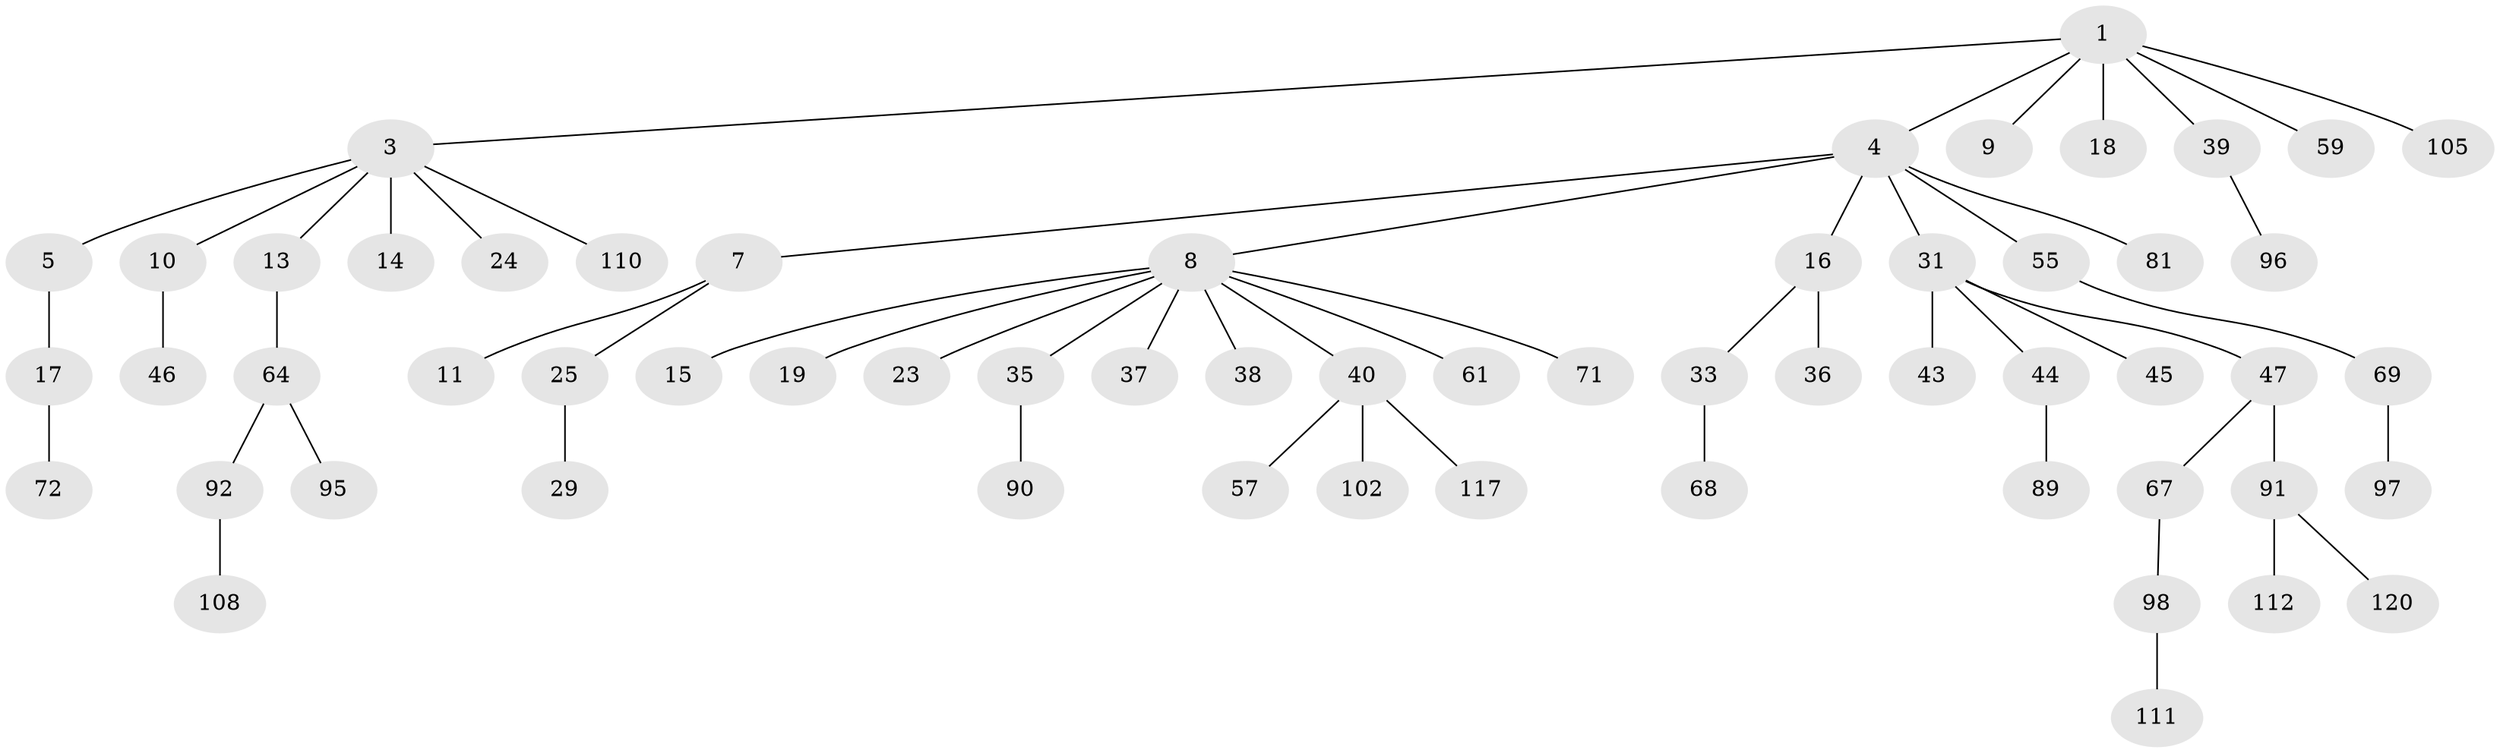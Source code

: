 // original degree distribution, {8: 0.008264462809917356, 4: 0.05785123966942149, 7: 0.01652892561983471, 3: 0.1652892561983471, 1: 0.48760330578512395, 5: 0.008264462809917356, 6: 0.008264462809917356, 2: 0.24793388429752067}
// Generated by graph-tools (version 1.1) at 2025/19/03/04/25 18:19:09]
// undirected, 60 vertices, 59 edges
graph export_dot {
graph [start="1"]
  node [color=gray90,style=filled];
  1 [super="+2+6+34+74"];
  3;
  4;
  5 [super="+20"];
  7;
  8 [super="+12+28+53"];
  9;
  10 [super="+27"];
  11;
  13 [super="+100+30"];
  14;
  15 [super="+42+32"];
  16 [super="+54+22"];
  17 [super="+21"];
  18 [super="+88"];
  19 [super="+58"];
  23 [super="+94+82+60"];
  24 [super="+66"];
  25 [super="+52"];
  29;
  31 [super="+41"];
  33 [super="+48"];
  35;
  36;
  37;
  38;
  39 [super="+83+77"];
  40;
  43;
  44;
  45;
  46;
  47 [super="+76+51"];
  55 [super="+65+87+84"];
  57;
  59 [super="+107"];
  61 [super="+63"];
  64 [super="+75+70"];
  67;
  68;
  69 [super="+121"];
  71;
  72;
  81 [super="+103"];
  89;
  90;
  91;
  92;
  95;
  96;
  97;
  98;
  102;
  105;
  108 [super="+109"];
  110;
  111 [super="+119"];
  112;
  117;
  120;
  1 -- 4;
  1 -- 9;
  1 -- 39;
  1 -- 59;
  1 -- 18;
  1 -- 3;
  1 -- 105;
  3 -- 5;
  3 -- 10;
  3 -- 13;
  3 -- 14;
  3 -- 24;
  3 -- 110;
  4 -- 7;
  4 -- 8;
  4 -- 16;
  4 -- 31;
  4 -- 55;
  4 -- 81;
  5 -- 17;
  7 -- 11;
  7 -- 25;
  8 -- 23;
  8 -- 19;
  8 -- 37;
  8 -- 38;
  8 -- 71;
  8 -- 40;
  8 -- 15;
  8 -- 35;
  8 -- 61;
  10 -- 46;
  13 -- 64;
  16 -- 33;
  16 -- 36;
  17 -- 72;
  25 -- 29;
  31 -- 43;
  31 -- 47;
  31 -- 44;
  31 -- 45;
  33 -- 68;
  35 -- 90;
  39 -- 96;
  40 -- 57;
  40 -- 102;
  40 -- 117;
  44 -- 89;
  47 -- 91;
  47 -- 67;
  55 -- 69;
  64 -- 95;
  64 -- 92;
  67 -- 98;
  69 -- 97;
  91 -- 112;
  91 -- 120;
  92 -- 108;
  98 -- 111;
}
